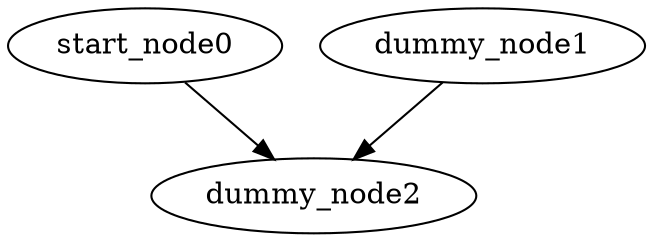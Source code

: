 // THIS IS A TEMPLATE FOR DOT

strict digraph ast {
	node0 [label=start_node0];
	node1 [label=dummy_node1];
	node2 [label=dummy_node2];
	node1 -> node2 ;
	node0 -> node2 ;
	
}
